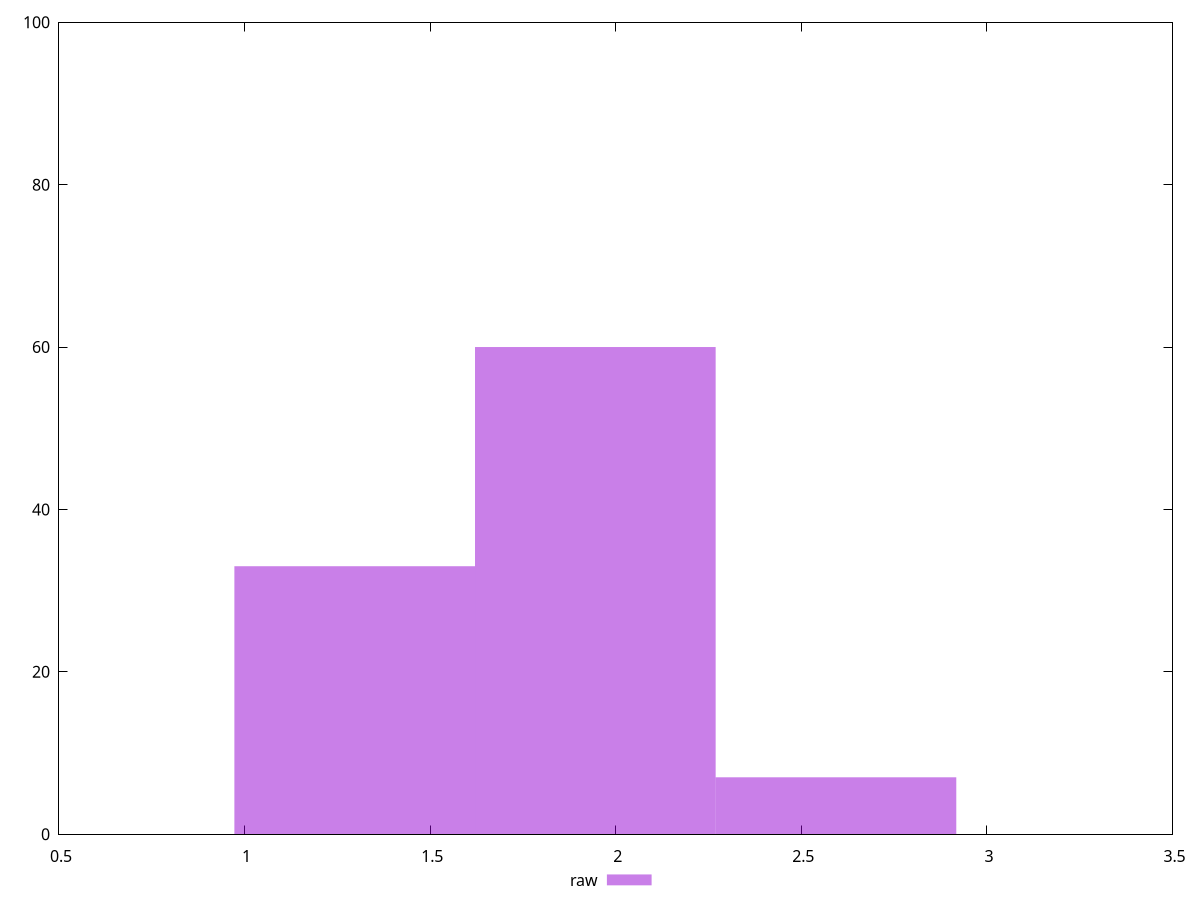 reset
set terminal svg size 640, 490 enhanced background rgb 'white'
set output "report_00007_2020-12-11T15:55:29.892Z/server-response-time/samples/pages+cached+noexternal/raw/histogram.svg"

$raw <<EOF
1.9449889747532807 60
1.2966593165021871 33
2.5933186330043743 7
EOF

set key outside below
set boxwidth 0.6483296582510936
set yrange [0:100]
set style fill transparent solid 0.5 noborder

plot \
  $raw title "raw" with boxes, \


reset